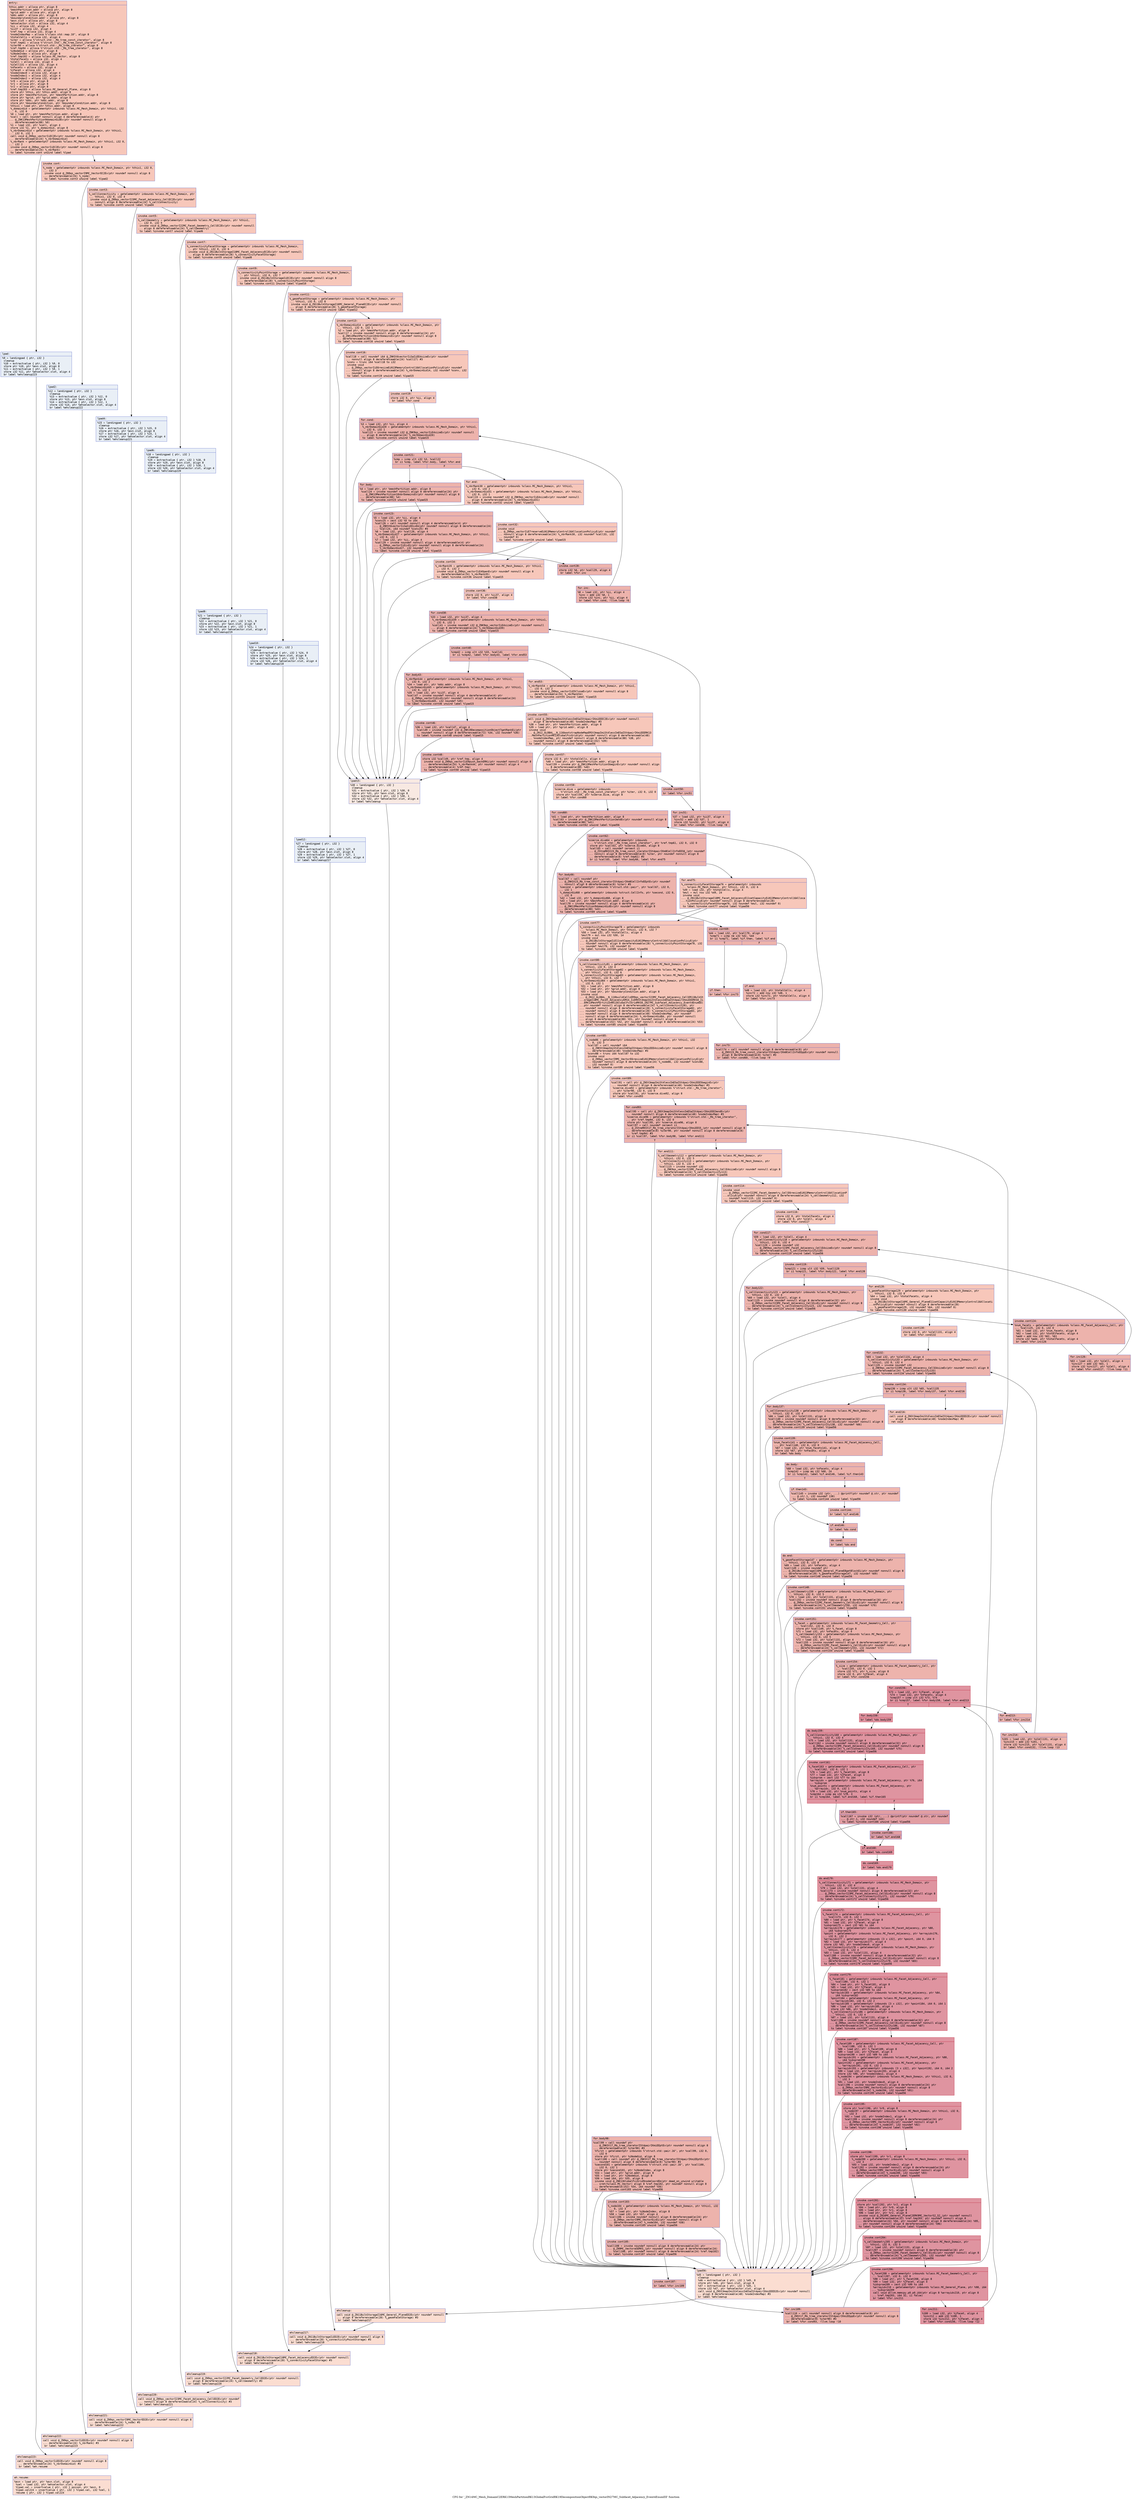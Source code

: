 digraph "CFG for '_ZN14MC_Mesh_DomainC2ERK13MeshPartitionRK13GlobalFccGridRK19DecompositionObjectRK9qs_vectorIN27MC_Subfacet_Adjacency_Event4EnumEE' function" {
	label="CFG for '_ZN14MC_Mesh_DomainC2ERK13MeshPartitionRK13GlobalFccGridRK19DecompositionObjectRK9qs_vectorIN27MC_Subfacet_Adjacency_Event4EnumEE' function";

	Node0x55dfe4ae2a10 [shape=record,color="#3d50c3ff", style=filled, fillcolor="#ec7f6370" fontname="Courier",label="{entry:\l|  %this.addr = alloca ptr, align 8\l  %meshPartition.addr = alloca ptr, align 8\l  %grid.addr = alloca ptr, align 8\l  %ddc.addr = alloca ptr, align 8\l  %boundaryCondition.addr = alloca ptr, align 8\l  %exn.slot = alloca ptr, align 8\l  %ehselector.slot = alloca i32, align 4\l  %ii = alloca i32, align 4\l  %ii37 = alloca i32, align 4\l  %ref.tmp = alloca i32, align 4\l  %nodeIndexMap = alloca %\"class.std::map.10\", align 8\l  %totalCells = alloca i32, align 4\l  %iter = alloca %\"struct.std::_Rb_tree_const_iterator\", align 8\l  %ref.tmp61 = alloca %\"struct.std::_Rb_tree_const_iterator\", align 8\l  %iter90 = alloca %\"struct.std::_Rb_tree_iterator\", align 8\l  %ref.tmp94 = alloca %\"struct.std::_Rb_tree_iterator\", align 8\l  %iNodeGid = alloca ptr, align 8\l  %iNodeIndex = alloca ptr, align 8\l  %ref.tmp102 = alloca %class.MC_Vector, align 8\l  %totalFacets = alloca i32, align 4\l  %iCell = alloca i32, align 4\l  %iCell131 = alloca i32, align 4\l  %nFacets = alloca i32, align 4\l  %jFacet = alloca i32, align 4\l  %nodeIndex0 = alloca i32, align 4\l  %nodeIndex1 = alloca i32, align 4\l  %nodeIndex2 = alloca i32, align 4\l  %r0 = alloca ptr, align 8\l  %r1 = alloca ptr, align 8\l  %r2 = alloca ptr, align 8\l  %ref.tmp203 = alloca %class.MC_General_Plane, align 8\l  store ptr %this, ptr %this.addr, align 8\l  store ptr %meshPartition, ptr %meshPartition.addr, align 8\l  store ptr %grid, ptr %grid.addr, align 8\l  store ptr %ddc, ptr %ddc.addr, align 8\l  store ptr %boundaryCondition, ptr %boundaryCondition.addr, align 8\l  %this1 = load ptr, ptr %this.addr, align 8\l  %_domainGid = getelementptr inbounds %class.MC_Mesh_Domain, ptr %this1, i32\l... 0, i32 0\l  %0 = load ptr, ptr %meshPartition.addr, align 8\l  %call = call noundef nonnull align 4 dereferenceable(4) ptr\l... @_ZNK13MeshPartition9domainGidEv(ptr noundef nonnull align 8\l... dereferenceable(88) %0)\l  %1 = load i32, ptr %call, align 4\l  store i32 %1, ptr %_domainGid, align 8\l  %_nbrDomainGid = getelementptr inbounds %class.MC_Mesh_Domain, ptr %this1,\l... i32 0, i32 1\l  call void @_ZN9qs_vectorIiEC2Ev(ptr noundef nonnull align 8\l... dereferenceable(24) %_nbrDomainGid)\l  %_nbrRank = getelementptr inbounds %class.MC_Mesh_Domain, ptr %this1, i32 0,\l... i32 2\l  invoke void @_ZN9qs_vectorIiEC2Ev(ptr noundef nonnull align 8\l... dereferenceable(24) %_nbrRank)\l          to label %invoke.cont unwind label %lpad\l}"];
	Node0x55dfe4ae2a10 -> Node0x55dfe4ae5a30[tooltip="entry -> invoke.cont\nProbability 100.00%" ];
	Node0x55dfe4ae2a10 -> Node0x55dfe4ae5b10[tooltip="entry -> lpad\nProbability 0.00%" ];
	Node0x55dfe4ae5a30 [shape=record,color="#3d50c3ff", style=filled, fillcolor="#ec7f6370" fontname="Courier",label="{invoke.cont:\l|  %_node = getelementptr inbounds %class.MC_Mesh_Domain, ptr %this1, i32 0,\l... i32 3\l  invoke void @_ZN9qs_vectorI9MC_VectorEC2Ev(ptr noundef nonnull align 8\l... dereferenceable(24) %_node)\l          to label %invoke.cont3 unwind label %lpad2\l}"];
	Node0x55dfe4ae5a30 -> Node0x55dfe4ae5d40[tooltip="invoke.cont -> invoke.cont3\nProbability 100.00%" ];
	Node0x55dfe4ae5a30 -> Node0x55dfe4ae5d90[tooltip="invoke.cont -> lpad2\nProbability 0.00%" ];
	Node0x55dfe4ae5d40 [shape=record,color="#3d50c3ff", style=filled, fillcolor="#ec7f6370" fontname="Courier",label="{invoke.cont3:\l|  %_cellConnectivity = getelementptr inbounds %class.MC_Mesh_Domain, ptr\l... %this1, i32 0, i32 4\l  invoke void @_ZN9qs_vectorI23MC_Facet_Adjacency_CellEC2Ev(ptr noundef\l... nonnull align 8 dereferenceable(24) %_cellConnectivity)\l          to label %invoke.cont5 unwind label %lpad4\l}"];
	Node0x55dfe4ae5d40 -> Node0x55dfe4ae6140[tooltip="invoke.cont3 -> invoke.cont5\nProbability 100.00%" ];
	Node0x55dfe4ae5d40 -> Node0x55dfe4ae67b0[tooltip="invoke.cont3 -> lpad4\nProbability 0.00%" ];
	Node0x55dfe4ae6140 [shape=record,color="#3d50c3ff", style=filled, fillcolor="#ec7f6370" fontname="Courier",label="{invoke.cont5:\l|  %_cellGeometry = getelementptr inbounds %class.MC_Mesh_Domain, ptr %this1,\l... i32 0, i32 5\l  invoke void @_ZN9qs_vectorI22MC_Facet_Geometry_CellEC2Ev(ptr noundef nonnull\l... align 8 dereferenceable(24) %_cellGeometry)\l          to label %invoke.cont7 unwind label %lpad6\l}"];
	Node0x55dfe4ae6140 -> Node0x55dfe4ae6b90[tooltip="invoke.cont5 -> invoke.cont7\nProbability 100.00%" ];
	Node0x55dfe4ae6140 -> Node0x55dfe4ae6be0[tooltip="invoke.cont5 -> lpad6\nProbability 0.00%" ];
	Node0x55dfe4ae6b90 [shape=record,color="#3d50c3ff", style=filled, fillcolor="#ec7f6370" fontname="Courier",label="{invoke.cont7:\l|  %_connectivityFacetStorage = getelementptr inbounds %class.MC_Mesh_Domain,\l... ptr %this1, i32 0, i32 6\l  invoke void @_ZN11BulkStorageI18MC_Facet_AdjacencyEC2Ev(ptr noundef nonnull\l... align 8 dereferenceable(28) %_connectivityFacetStorage)\l          to label %invoke.cont9 unwind label %lpad8\l}"];
	Node0x55dfe4ae6b90 -> Node0x55dfe4ae7090[tooltip="invoke.cont7 -> invoke.cont9\nProbability 100.00%" ];
	Node0x55dfe4ae6b90 -> Node0x55dfe4ae7140[tooltip="invoke.cont7 -> lpad8\nProbability 0.00%" ];
	Node0x55dfe4ae7090 [shape=record,color="#3d50c3ff", style=filled, fillcolor="#ec7f6370" fontname="Courier",label="{invoke.cont9:\l|  %_connectivityPointStorage = getelementptr inbounds %class.MC_Mesh_Domain,\l... ptr %this1, i32 0, i32 7\l  invoke void @_ZN11BulkStorageIiEC2Ev(ptr noundef nonnull align 8\l... dereferenceable(28) %_connectivityPointStorage)\l          to label %invoke.cont11 unwind label %lpad10\l}"];
	Node0x55dfe4ae7090 -> Node0x55dfe4ae7580[tooltip="invoke.cont9 -> invoke.cont11\nProbability 100.00%" ];
	Node0x55dfe4ae7090 -> Node0x55dfe4ae75d0[tooltip="invoke.cont9 -> lpad10\nProbability 0.00%" ];
	Node0x55dfe4ae7580 [shape=record,color="#3d50c3ff", style=filled, fillcolor="#ec7f6370" fontname="Courier",label="{invoke.cont11:\l|  %_geomFacetStorage = getelementptr inbounds %class.MC_Mesh_Domain, ptr\l... %this1, i32 0, i32 8\l  invoke void @_ZN11BulkStorageI16MC_General_PlaneEC2Ev(ptr noundef nonnull\l... align 8 dereferenceable(28) %_geomFacetStorage)\l          to label %invoke.cont13 unwind label %lpad12\l}"];
	Node0x55dfe4ae7580 -> Node0x55dfe4ae79e0[tooltip="invoke.cont11 -> invoke.cont13\nProbability 100.00%" ];
	Node0x55dfe4ae7580 -> Node0x55dfe4ae7a30[tooltip="invoke.cont11 -> lpad12\nProbability 0.00%" ];
	Node0x55dfe4ae79e0 [shape=record,color="#3d50c3ff", style=filled, fillcolor="#ec7f6370" fontname="Courier",label="{invoke.cont13:\l|  %_nbrDomainGid14 = getelementptr inbounds %class.MC_Mesh_Domain, ptr\l... %this1, i32 0, i32 1\l  %2 = load ptr, ptr %meshPartition.addr, align 8\l  %call17 = invoke noundef nonnull align 8 dereferenceable(24) ptr\l... @_ZNK13MeshPartition10nbrDomainsEv(ptr noundef nonnull align 8\l... dereferenceable(88) %2)\l          to label %invoke.cont16 unwind label %lpad15\l}"];
	Node0x55dfe4ae79e0 -> Node0x55dfe4ae7ee0[tooltip="invoke.cont13 -> invoke.cont16\nProbability 100.00%" ];
	Node0x55dfe4ae79e0 -> Node0x55dfe4ae7f30[tooltip="invoke.cont13 -> lpad15\nProbability 0.00%" ];
	Node0x55dfe4ae7ee0 [shape=record,color="#3d50c3ff", style=filled, fillcolor="#ec7f6370" fontname="Courier",label="{invoke.cont16:\l|  %call18 = call noundef i64 @_ZNKSt6vectorIiSaIiEE4sizeEv(ptr noundef\l... nonnull align 8 dereferenceable(24) %call17) #3\l  %conv = trunc i64 %call18 to i32\l  invoke void\l... @_ZN9qs_vectorIiE6resizeEiN13MemoryControl16AllocationPolicyE(ptr noundef\l... nonnull align 8 dereferenceable(24) %_nbrDomainGid14, i32 noundef %conv, i32\l... noundef 0)\l          to label %invoke.cont19 unwind label %lpad15\l}"];
	Node0x55dfe4ae7ee0 -> Node0x55dfe4ae8550[tooltip="invoke.cont16 -> invoke.cont19\nProbability 100.00%" ];
	Node0x55dfe4ae7ee0 -> Node0x55dfe4ae7f30[tooltip="invoke.cont16 -> lpad15\nProbability 0.00%" ];
	Node0x55dfe4ae8550 [shape=record,color="#3d50c3ff", style=filled, fillcolor="#ec7f6370" fontname="Courier",label="{invoke.cont19:\l|  store i32 0, ptr %ii, align 4\l  br label %for.cond\l}"];
	Node0x55dfe4ae8550 -> Node0x55dfe4ae8500[tooltip="invoke.cont19 -> for.cond\nProbability 100.00%" ];
	Node0x55dfe4ae8500 [shape=record,color="#3d50c3ff", style=filled, fillcolor="#d6524470" fontname="Courier",label="{for.cond:\l|  %3 = load i32, ptr %ii, align 4\l  %_nbrDomainGid20 = getelementptr inbounds %class.MC_Mesh_Domain, ptr %this1,\l... i32 0, i32 1\l  %call22 = invoke noundef i32 @_ZNK9qs_vectorIiE4sizeEv(ptr noundef nonnull\l... align 8 dereferenceable(24) %_nbrDomainGid20)\l          to label %invoke.cont21 unwind label %lpad15\l}"];
	Node0x55dfe4ae8500 -> Node0x55dfe4ae8bf0[tooltip="for.cond -> invoke.cont21\nProbability 100.00%" ];
	Node0x55dfe4ae8500 -> Node0x55dfe4ae7f30[tooltip="for.cond -> lpad15\nProbability 0.00%" ];
	Node0x55dfe4ae8bf0 [shape=record,color="#3d50c3ff", style=filled, fillcolor="#d6524470" fontname="Courier",label="{invoke.cont21:\l|  %cmp = icmp ult i32 %3, %call22\l  br i1 %cmp, label %for.body, label %for.end\l|{<s0>T|<s1>F}}"];
	Node0x55dfe4ae8bf0:s0 -> Node0x55dfe4ae3c40[tooltip="invoke.cont21 -> for.body\nProbability 96.88%" ];
	Node0x55dfe4ae8bf0:s1 -> Node0x55dfe4ae3c90[tooltip="invoke.cont21 -> for.end\nProbability 3.12%" ];
	Node0x55dfe4ae3c40 [shape=record,color="#3d50c3ff", style=filled, fillcolor="#d6524470" fontname="Courier",label="{for.body:\l|  %4 = load ptr, ptr %meshPartition.addr, align 8\l  %call24 = invoke noundef nonnull align 8 dereferenceable(24) ptr\l... @_ZNK13MeshPartition10nbrDomainsEv(ptr noundef nonnull align 8\l... dereferenceable(88) %4)\l          to label %invoke.cont23 unwind label %lpad15\l}"];
	Node0x55dfe4ae3c40 -> Node0x55dfe4ae3ef0[tooltip="for.body -> invoke.cont23\nProbability 100.00%" ];
	Node0x55dfe4ae3c40 -> Node0x55dfe4ae7f30[tooltip="for.body -> lpad15\nProbability 0.00%" ];
	Node0x55dfe4ae3ef0 [shape=record,color="#3d50c3ff", style=filled, fillcolor="#d6524470" fontname="Courier",label="{invoke.cont23:\l|  %5 = load i32, ptr %ii, align 4\l  %conv25 = zext i32 %5 to i64\l  %call26 = call noundef nonnull align 4 dereferenceable(4) ptr\l... @_ZNKSt6vectorIiSaIiEEixEm(ptr noundef nonnull align 8 dereferenceable(24)\l... %call24, i64 noundef %conv25) #3\l  %6 = load i32, ptr %call26, align 4\l  %_nbrDomainGid27 = getelementptr inbounds %class.MC_Mesh_Domain, ptr %this1,\l... i32 0, i32 1\l  %7 = load i32, ptr %ii, align 4\l  %call29 = invoke noundef nonnull align 4 dereferenceable(4) ptr\l... @_ZN9qs_vectorIiEixEi(ptr noundef nonnull align 8 dereferenceable(24)\l... %_nbrDomainGid27, i32 noundef %7)\l          to label %invoke.cont28 unwind label %lpad15\l}"];
	Node0x55dfe4ae3ef0 -> Node0x55dfe4aeb030[tooltip="invoke.cont23 -> invoke.cont28\nProbability 100.00%" ];
	Node0x55dfe4ae3ef0 -> Node0x55dfe4ae7f30[tooltip="invoke.cont23 -> lpad15\nProbability 0.00%" ];
	Node0x55dfe4aeb030 [shape=record,color="#3d50c3ff", style=filled, fillcolor="#d6524470" fontname="Courier",label="{invoke.cont28:\l|  store i32 %6, ptr %call29, align 4\l  br label %for.inc\l}"];
	Node0x55dfe4aeb030 -> Node0x55dfe4aeb3d0[tooltip="invoke.cont28 -> for.inc\nProbability 100.00%" ];
	Node0x55dfe4aeb3d0 [shape=record,color="#3d50c3ff", style=filled, fillcolor="#d6524470" fontname="Courier",label="{for.inc:\l|  %8 = load i32, ptr %ii, align 4\l  %inc = add i32 %8, 1\l  store i32 %inc, ptr %ii, align 4\l  br label %for.cond, !llvm.loop !6\l}"];
	Node0x55dfe4aeb3d0 -> Node0x55dfe4ae8500[tooltip="for.inc -> for.cond\nProbability 100.00%" ];
	Node0x55dfe4ae5b10 [shape=record,color="#3d50c3ff", style=filled, fillcolor="#cedaeb70" fontname="Courier",label="{lpad:\l|  %9 = landingpad \{ ptr, i32 \}\l          cleanup\l  %10 = extractvalue \{ ptr, i32 \} %9, 0\l  store ptr %10, ptr %exn.slot, align 8\l  %11 = extractvalue \{ ptr, i32 \} %9, 1\l  store i32 %11, ptr %ehselector.slot, align 4\l  br label %ehcleanup223\l}"];
	Node0x55dfe4ae5b10 -> Node0x55dfe4aec490[tooltip="lpad -> ehcleanup223\nProbability 100.00%" ];
	Node0x55dfe4ae5d90 [shape=record,color="#3d50c3ff", style=filled, fillcolor="#cedaeb70" fontname="Courier",label="{lpad2:\l|  %12 = landingpad \{ ptr, i32 \}\l          cleanup\l  %13 = extractvalue \{ ptr, i32 \} %12, 0\l  store ptr %13, ptr %exn.slot, align 8\l  %14 = extractvalue \{ ptr, i32 \} %12, 1\l  store i32 %14, ptr %ehselector.slot, align 4\l  br label %ehcleanup222\l}"];
	Node0x55dfe4ae5d90 -> Node0x55dfe4aec800[tooltip="lpad2 -> ehcleanup222\nProbability 100.00%" ];
	Node0x55dfe4ae67b0 [shape=record,color="#3d50c3ff", style=filled, fillcolor="#cedaeb70" fontname="Courier",label="{lpad4:\l|  %15 = landingpad \{ ptr, i32 \}\l          cleanup\l  %16 = extractvalue \{ ptr, i32 \} %15, 0\l  store ptr %16, ptr %exn.slot, align 8\l  %17 = extractvalue \{ ptr, i32 \} %15, 1\l  store i32 %17, ptr %ehselector.slot, align 4\l  br label %ehcleanup221\l}"];
	Node0x55dfe4ae67b0 -> Node0x55dfe4aecbd0[tooltip="lpad4 -> ehcleanup221\nProbability 100.00%" ];
	Node0x55dfe4ae6be0 [shape=record,color="#3d50c3ff", style=filled, fillcolor="#cedaeb70" fontname="Courier",label="{lpad6:\l|  %18 = landingpad \{ ptr, i32 \}\l          cleanup\l  %19 = extractvalue \{ ptr, i32 \} %18, 0\l  store ptr %19, ptr %exn.slot, align 8\l  %20 = extractvalue \{ ptr, i32 \} %18, 1\l  store i32 %20, ptr %ehselector.slot, align 4\l  br label %ehcleanup220\l}"];
	Node0x55dfe4ae6be0 -> Node0x55dfe4aecfa0[tooltip="lpad6 -> ehcleanup220\nProbability 100.00%" ];
	Node0x55dfe4ae7140 [shape=record,color="#3d50c3ff", style=filled, fillcolor="#cedaeb70" fontname="Courier",label="{lpad8:\l|  %21 = landingpad \{ ptr, i32 \}\l          cleanup\l  %22 = extractvalue \{ ptr, i32 \} %21, 0\l  store ptr %22, ptr %exn.slot, align 8\l  %23 = extractvalue \{ ptr, i32 \} %21, 1\l  store i32 %23, ptr %ehselector.slot, align 4\l  br label %ehcleanup219\l}"];
	Node0x55dfe4ae7140 -> Node0x55dfe4aed370[tooltip="lpad8 -> ehcleanup219\nProbability 100.00%" ];
	Node0x55dfe4ae75d0 [shape=record,color="#3d50c3ff", style=filled, fillcolor="#cedaeb70" fontname="Courier",label="{lpad10:\l|  %24 = landingpad \{ ptr, i32 \}\l          cleanup\l  %25 = extractvalue \{ ptr, i32 \} %24, 0\l  store ptr %25, ptr %exn.slot, align 8\l  %26 = extractvalue \{ ptr, i32 \} %24, 1\l  store i32 %26, ptr %ehselector.slot, align 4\l  br label %ehcleanup218\l}"];
	Node0x55dfe4ae75d0 -> Node0x55dfe4aed740[tooltip="lpad10 -> ehcleanup218\nProbability 100.00%" ];
	Node0x55dfe4ae7a30 [shape=record,color="#3d50c3ff", style=filled, fillcolor="#cedaeb70" fontname="Courier",label="{lpad12:\l|  %27 = landingpad \{ ptr, i32 \}\l          cleanup\l  %28 = extractvalue \{ ptr, i32 \} %27, 0\l  store ptr %28, ptr %exn.slot, align 8\l  %29 = extractvalue \{ ptr, i32 \} %27, 1\l  store i32 %29, ptr %ehselector.slot, align 4\l  br label %ehcleanup217\l}"];
	Node0x55dfe4ae7a30 -> Node0x55dfe4aedb10[tooltip="lpad12 -> ehcleanup217\nProbability 100.00%" ];
	Node0x55dfe4ae7f30 [shape=record,color="#3d50c3ff", style=filled, fillcolor="#efcebd70" fontname="Courier",label="{lpad15:\l|  %30 = landingpad \{ ptr, i32 \}\l          cleanup\l  %31 = extractvalue \{ ptr, i32 \} %30, 0\l  store ptr %31, ptr %exn.slot, align 8\l  %32 = extractvalue \{ ptr, i32 \} %30, 1\l  store i32 %32, ptr %ehselector.slot, align 4\l  br label %ehcleanup\l}"];
	Node0x55dfe4ae7f30 -> Node0x55dfe4aedee0[tooltip="lpad15 -> ehcleanup\nProbability 100.00%" ];
	Node0x55dfe4ae3c90 [shape=record,color="#3d50c3ff", style=filled, fillcolor="#ec7f6370" fontname="Courier",label="{for.end:\l|  %_nbrRank30 = getelementptr inbounds %class.MC_Mesh_Domain, ptr %this1,\l... i32 0, i32 2\l  %_nbrDomainGid31 = getelementptr inbounds %class.MC_Mesh_Domain, ptr %this1,\l... i32 0, i32 1\l  %call33 = invoke noundef i32 @_ZNK9qs_vectorIiE4sizeEv(ptr noundef nonnull\l... align 8 dereferenceable(24) %_nbrDomainGid31)\l          to label %invoke.cont32 unwind label %lpad15\l}"];
	Node0x55dfe4ae3c90 -> Node0x55dfe4aee240[tooltip="for.end -> invoke.cont32\nProbability 100.00%" ];
	Node0x55dfe4ae3c90 -> Node0x55dfe4ae7f30[tooltip="for.end -> lpad15\nProbability 0.00%" ];
	Node0x55dfe4aee240 [shape=record,color="#3d50c3ff", style=filled, fillcolor="#ec7f6370" fontname="Courier",label="{invoke.cont32:\l|  invoke void\l... @_ZN9qs_vectorIiE7reserveEiN13MemoryControl16AllocationPolicyE(ptr noundef\l... nonnull align 8 dereferenceable(24) %_nbrRank30, i32 noundef %call33, i32\l... noundef 0)\l          to label %invoke.cont34 unwind label %lpad15\l}"];
	Node0x55dfe4aee240 -> Node0x55dfe4ae61e0[tooltip="invoke.cont32 -> invoke.cont34\nProbability 100.00%" ];
	Node0x55dfe4aee240 -> Node0x55dfe4ae7f30[tooltip="invoke.cont32 -> lpad15\nProbability 0.00%" ];
	Node0x55dfe4ae61e0 [shape=record,color="#3d50c3ff", style=filled, fillcolor="#ec7f6370" fontname="Courier",label="{invoke.cont34:\l|  %_nbrRank35 = getelementptr inbounds %class.MC_Mesh_Domain, ptr %this1,\l... i32 0, i32 2\l  invoke void @_ZN9qs_vectorIiE4OpenEv(ptr noundef nonnull align 8\l... dereferenceable(24) %_nbrRank35)\l          to label %invoke.cont36 unwind label %lpad15\l}"];
	Node0x55dfe4ae61e0 -> Node0x55dfe4ae6190[tooltip="invoke.cont34 -> invoke.cont36\nProbability 100.00%" ];
	Node0x55dfe4ae61e0 -> Node0x55dfe4ae7f30[tooltip="invoke.cont34 -> lpad15\nProbability 0.00%" ];
	Node0x55dfe4ae6190 [shape=record,color="#3d50c3ff", style=filled, fillcolor="#ec7f6370" fontname="Courier",label="{invoke.cont36:\l|  store i32 0, ptr %ii37, align 4\l  br label %for.cond38\l}"];
	Node0x55dfe4ae6190 -> Node0x55dfe4ae6760[tooltip="invoke.cont36 -> for.cond38\nProbability 100.00%" ];
	Node0x55dfe4ae6760 [shape=record,color="#3d50c3ff", style=filled, fillcolor="#d6524470" fontname="Courier",label="{for.cond38:\l|  %33 = load i32, ptr %ii37, align 4\l  %_nbrDomainGid39 = getelementptr inbounds %class.MC_Mesh_Domain, ptr %this1,\l... i32 0, i32 1\l  %call41 = invoke noundef i32 @_ZNK9qs_vectorIiE4sizeEv(ptr noundef nonnull\l... align 8 dereferenceable(24) %_nbrDomainGid39)\l          to label %invoke.cont40 unwind label %lpad15\l}"];
	Node0x55dfe4ae6760 -> Node0x55dfe4aef3f0[tooltip="for.cond38 -> invoke.cont40\nProbability 100.00%" ];
	Node0x55dfe4ae6760 -> Node0x55dfe4ae7f30[tooltip="for.cond38 -> lpad15\nProbability 0.00%" ];
	Node0x55dfe4aef3f0 [shape=record,color="#3d50c3ff", style=filled, fillcolor="#d6524470" fontname="Courier",label="{invoke.cont40:\l|  %cmp42 = icmp ult i32 %33, %call41\l  br i1 %cmp42, label %for.body43, label %for.end53\l|{<s0>T|<s1>F}}"];
	Node0x55dfe4aef3f0:s0 -> Node0x55dfe4aef650[tooltip="invoke.cont40 -> for.body43\nProbability 96.88%" ];
	Node0x55dfe4aef3f0:s1 -> Node0x55dfe4aef6a0[tooltip="invoke.cont40 -> for.end53\nProbability 3.12%" ];
	Node0x55dfe4aef650 [shape=record,color="#3d50c3ff", style=filled, fillcolor="#d6524470" fontname="Courier",label="{for.body43:\l|  %_nbrRank44 = getelementptr inbounds %class.MC_Mesh_Domain, ptr %this1,\l... i32 0, i32 2\l  %34 = load ptr, ptr %ddc.addr, align 8\l  %_nbrDomainGid45 = getelementptr inbounds %class.MC_Mesh_Domain, ptr %this1,\l... i32 0, i32 1\l  %35 = load i32, ptr %ii37, align 4\l  %call47 = invoke noundef nonnull align 4 dereferenceable(4) ptr\l... @_ZN9qs_vectorIiEixEi(ptr noundef nonnull align 8 dereferenceable(24)\l... %_nbrDomainGid45, i32 noundef %35)\l          to label %invoke.cont46 unwind label %lpad15\l}"];
	Node0x55dfe4aef650 -> Node0x55dfe4aefb40[tooltip="for.body43 -> invoke.cont46\nProbability 100.00%" ];
	Node0x55dfe4aef650 -> Node0x55dfe4ae7f30[tooltip="for.body43 -> lpad15\nProbability 0.00%" ];
	Node0x55dfe4aefb40 [shape=record,color="#3d50c3ff", style=filled, fillcolor="#d6524470" fontname="Courier",label="{invoke.cont46:\l|  %36 = load i32, ptr %call47, align 4\l  %call49 = invoke noundef i32 @_ZNK19DecompositionObject7getRankEi(ptr\l... noundef nonnull align 8 dereferenceable(72) %34, i32 noundef %36)\l          to label %invoke.cont48 unwind label %lpad15\l}"];
	Node0x55dfe4aefb40 -> Node0x55dfe4aefdd0[tooltip="invoke.cont46 -> invoke.cont48\nProbability 100.00%" ];
	Node0x55dfe4aefb40 -> Node0x55dfe4ae7f30[tooltip="invoke.cont46 -> lpad15\nProbability 0.00%" ];
	Node0x55dfe4aefdd0 [shape=record,color="#3d50c3ff", style=filled, fillcolor="#d6524470" fontname="Courier",label="{invoke.cont48:\l|  store i32 %call49, ptr %ref.tmp, align 4\l  invoke void @_ZN9qs_vectorIiE9push_backERKi(ptr noundef nonnull align 8\l... dereferenceable(24) %_nbrRank44, ptr noundef nonnull align 4\l... dereferenceable(4) %ref.tmp)\l          to label %invoke.cont50 unwind label %lpad15\l}"];
	Node0x55dfe4aefdd0 -> Node0x55dfe4af0140[tooltip="invoke.cont48 -> invoke.cont50\nProbability 100.00%" ];
	Node0x55dfe4aefdd0 -> Node0x55dfe4ae7f30[tooltip="invoke.cont48 -> lpad15\nProbability 0.00%" ];
	Node0x55dfe4af0140 [shape=record,color="#3d50c3ff", style=filled, fillcolor="#d6524470" fontname="Courier",label="{invoke.cont50:\l|  br label %for.inc51\l}"];
	Node0x55dfe4af0140 -> Node0x55dfe4af0440[tooltip="invoke.cont50 -> for.inc51\nProbability 100.00%" ];
	Node0x55dfe4af0440 [shape=record,color="#3d50c3ff", style=filled, fillcolor="#d6524470" fontname="Courier",label="{for.inc51:\l|  %37 = load i32, ptr %ii37, align 4\l  %inc52 = add i32 %37, 1\l  store i32 %inc52, ptr %ii37, align 4\l  br label %for.cond38, !llvm.loop !8\l}"];
	Node0x55dfe4af0440 -> Node0x55dfe4ae6760[tooltip="for.inc51 -> for.cond38\nProbability 100.00%" ];
	Node0x55dfe4aef6a0 [shape=record,color="#3d50c3ff", style=filled, fillcolor="#ec7f6370" fontname="Courier",label="{for.end53:\l|  %_nbrRank54 = getelementptr inbounds %class.MC_Mesh_Domain, ptr %this1,\l... i32 0, i32 2\l  invoke void @_ZN9qs_vectorIiE5CloseEv(ptr noundef nonnull align 8\l... dereferenceable(24) %_nbrRank54)\l          to label %invoke.cont55 unwind label %lpad15\l}"];
	Node0x55dfe4aef6a0 -> Node0x55dfe4af0990[tooltip="for.end53 -> invoke.cont55\nProbability 100.00%" ];
	Node0x55dfe4aef6a0 -> Node0x55dfe4ae7f30[tooltip="for.end53 -> lpad15\nProbability 0.00%" ];
	Node0x55dfe4af0990 [shape=record,color="#3d50c3ff", style=filled, fillcolor="#ec7f6370" fontname="Courier",label="{invoke.cont55:\l|  call void @_ZNSt3mapImiSt4lessImESaISt4pairIKmiEEEC2Ev(ptr noundef nonnull\l... align 8 dereferenceable(48) %nodeIndexMap) #3\l  %38 = load ptr, ptr %meshPartition.addr, align 8\l  %39 = load ptr, ptr %grid.addr, align 8\l  invoke void\l... @_ZN12_GLOBAL__N_116bootstrapNodeMapERSt3mapImiSt4lessImESaISt4pairIKmiEEERK13\l...MeshPartitionRK13GlobalFccGrid(ptr noundef nonnull align 8 dereferenceable(48)\l... %nodeIndexMap, ptr noundef nonnull align 8 dereferenceable(88) %38, ptr\l... noundef nonnull align 8 dereferenceable(152) %39)\l          to label %invoke.cont57 unwind label %lpad56\l}"];
	Node0x55dfe4af0990 -> Node0x55dfe4af1010[tooltip="invoke.cont55 -> invoke.cont57\nProbability 100.00%" ];
	Node0x55dfe4af0990 -> Node0x55dfe4af10c0[tooltip="invoke.cont55 -> lpad56\nProbability 0.00%" ];
	Node0x55dfe4af1010 [shape=record,color="#3d50c3ff", style=filled, fillcolor="#ec7f6370" fontname="Courier",label="{invoke.cont57:\l|  store i32 0, ptr %totalCells, align 4\l  %40 = load ptr, ptr %meshPartition.addr, align 8\l  %call59 = invoke ptr @_ZNK13MeshPartition5beginEv(ptr noundef nonnull align\l... 8 dereferenceable(88) %40)\l          to label %invoke.cont58 unwind label %lpad56\l}"];
	Node0x55dfe4af1010 -> Node0x55dfe4af1550[tooltip="invoke.cont57 -> invoke.cont58\nProbability 100.00%" ];
	Node0x55dfe4af1010 -> Node0x55dfe4af10c0[tooltip="invoke.cont57 -> lpad56\nProbability 0.00%" ];
	Node0x55dfe4af1550 [shape=record,color="#3d50c3ff", style=filled, fillcolor="#ec7f6370" fontname="Courier",label="{invoke.cont58:\l|  %coerce.dive = getelementptr inbounds\l... %\"struct.std::_Rb_tree_const_iterator\", ptr %iter, i32 0, i32 0\l  store ptr %call59, ptr %coerce.dive, align 8\l  br label %for.cond60\l}"];
	Node0x55dfe4af1550 -> Node0x55dfe4af1940[tooltip="invoke.cont58 -> for.cond60\nProbability 100.00%" ];
	Node0x55dfe4af1940 [shape=record,color="#3d50c3ff", style=filled, fillcolor="#d6524470" fontname="Courier",label="{for.cond60:\l|  %41 = load ptr, ptr %meshPartition.addr, align 8\l  %call63 = invoke ptr @_ZNK13MeshPartition3endEv(ptr noundef nonnull align 8\l... dereferenceable(88) %41)\l          to label %invoke.cont62 unwind label %lpad56\l}"];
	Node0x55dfe4af1940 -> Node0x55dfe4af1b10[tooltip="for.cond60 -> invoke.cont62\nProbability 100.00%" ];
	Node0x55dfe4af1940 -> Node0x55dfe4af10c0[tooltip="for.cond60 -> lpad56\nProbability 0.00%" ];
	Node0x55dfe4af1b10 [shape=record,color="#3d50c3ff", style=filled, fillcolor="#d6524470" fontname="Courier",label="{invoke.cont62:\l|  %coerce.dive64 = getelementptr inbounds\l... %\"struct.std::_Rb_tree_const_iterator\", ptr %ref.tmp61, i32 0, i32 0\l  store ptr %call63, ptr %coerce.dive64, align 8\l  %call65 = call noundef zeroext i1\l... @_ZStneRKSt23_Rb_tree_const_iteratorISt4pairIKm8CellInfoEES6_(ptr noundef\l... nonnull align 8 dereferenceable(8) %iter, ptr noundef nonnull align 8\l... dereferenceable(8) %ref.tmp61) #3\l  br i1 %call65, label %for.body66, label %for.end75\l|{<s0>T|<s1>F}}"];
	Node0x55dfe4af1b10:s0 -> Node0x55dfe4af1f00[tooltip="invoke.cont62 -> for.body66\nProbability 96.88%" ];
	Node0x55dfe4af1b10:s1 -> Node0x55dfe4af22d0[tooltip="invoke.cont62 -> for.end75\nProbability 3.12%" ];
	Node0x55dfe4af1f00 [shape=record,color="#3d50c3ff", style=filled, fillcolor="#d6524470" fontname="Courier",label="{for.body66:\l|  %call67 = call noundef ptr\l... @_ZNKSt23_Rb_tree_const_iteratorISt4pairIKm8CellInfoEEptEv(ptr noundef\l... nonnull align 8 dereferenceable(8) %iter) #3\l  %second = getelementptr inbounds %\"struct.std::pair\", ptr %call67, i32 0,\l... i32 1\l  %_domainGid68 = getelementptr inbounds %struct.CellInfo, ptr %second, i32 0,\l... i32 0\l  %42 = load i32, ptr %_domainGid68, align 8\l  %43 = load ptr, ptr %meshPartition.addr, align 8\l  %call70 = invoke noundef nonnull align 4 dereferenceable(4) ptr\l... @_ZNK13MeshPartition9domainGidEv(ptr noundef nonnull align 8\l... dereferenceable(88) %43)\l          to label %invoke.cont69 unwind label %lpad56\l}"];
	Node0x55dfe4af1f00 -> Node0x55dfe4af2460[tooltip="for.body66 -> invoke.cont69\nProbability 100.00%" ];
	Node0x55dfe4af1f00 -> Node0x55dfe4af10c0[tooltip="for.body66 -> lpad56\nProbability 0.00%" ];
	Node0x55dfe4af2460 [shape=record,color="#3d50c3ff", style=filled, fillcolor="#d6524470" fontname="Courier",label="{invoke.cont69:\l|  %44 = load i32, ptr %call70, align 4\l  %cmp71 = icmp ne i32 %42, %44\l  br i1 %cmp71, label %if.then, label %if.end\l|{<s0>T|<s1>F}}"];
	Node0x55dfe4af2460:s0 -> Node0x55dfe4af2cd0[tooltip="invoke.cont69 -> if.then\nProbability 50.00%" ];
	Node0x55dfe4af2460:s1 -> Node0x55dfe4af2d40[tooltip="invoke.cont69 -> if.end\nProbability 50.00%" ];
	Node0x55dfe4af2cd0 [shape=record,color="#3d50c3ff", style=filled, fillcolor="#dc5d4a70" fontname="Courier",label="{if.then:\l|  br label %for.inc73\l}"];
	Node0x55dfe4af2cd0 -> Node0x55dfe4af2ec0[tooltip="if.then -> for.inc73\nProbability 100.00%" ];
	Node0x55dfe4af10c0 [shape=record,color="#3d50c3ff", style=filled, fillcolor="#f7b39670" fontname="Courier",label="{lpad56:\l|  %45 = landingpad \{ ptr, i32 \}\l          cleanup\l  %46 = extractvalue \{ ptr, i32 \} %45, 0\l  store ptr %46, ptr %exn.slot, align 8\l  %47 = extractvalue \{ ptr, i32 \} %45, 1\l  store i32 %47, ptr %ehselector.slot, align 4\l  call void @_ZNSt3mapImiSt4lessImESaISt4pairIKmiEEED2Ev(ptr noundef nonnull\l... align 8 dereferenceable(48) %nodeIndexMap) #3\l  br label %ehcleanup\l}"];
	Node0x55dfe4af10c0 -> Node0x55dfe4aedee0[tooltip="lpad56 -> ehcleanup\nProbability 100.00%" ];
	Node0x55dfe4af2d40 [shape=record,color="#3d50c3ff", style=filled, fillcolor="#dc5d4a70" fontname="Courier",label="{if.end:\l|  %48 = load i32, ptr %totalCells, align 4\l  %inc72 = add nsw i32 %48, 1\l  store i32 %inc72, ptr %totalCells, align 4\l  br label %for.inc73\l}"];
	Node0x55dfe4af2d40 -> Node0x55dfe4af2ec0[tooltip="if.end -> for.inc73\nProbability 100.00%" ];
	Node0x55dfe4af2ec0 [shape=record,color="#3d50c3ff", style=filled, fillcolor="#d6524470" fontname="Courier",label="{for.inc73:\l|  %call74 = call noundef nonnull align 8 dereferenceable(8) ptr\l... @_ZNSt23_Rb_tree_const_iteratorISt4pairIKm8CellInfoEEppEv(ptr noundef nonnull\l... align 8 dereferenceable(8) %iter) #3\l  br label %for.cond60, !llvm.loop !9\l}"];
	Node0x55dfe4af2ec0 -> Node0x55dfe4af1940[tooltip="for.inc73 -> for.cond60\nProbability 100.00%" ];
	Node0x55dfe4af22d0 [shape=record,color="#3d50c3ff", style=filled, fillcolor="#ec7f6370" fontname="Courier",label="{for.end75:\l|  %_connectivityFacetStorage76 = getelementptr inbounds\l... %class.MC_Mesh_Domain, ptr %this1, i32 0, i32 6\l  %49 = load i32, ptr %totalCells, align 4\l  %mul = mul nsw i32 %49, 24\l  invoke void\l... @_ZN11BulkStorageI18MC_Facet_AdjacencyE11setCapacityEiN13MemoryControl16Alloca\l...tionPolicyE(ptr noundef nonnull align 8 dereferenceable(28)\l... %_connectivityFacetStorage76, i32 noundef %mul, i32 noundef 0)\l          to label %invoke.cont77 unwind label %lpad56\l}"];
	Node0x55dfe4af22d0 -> Node0x55dfe4af3ef0[tooltip="for.end75 -> invoke.cont77\nProbability 100.00%" ];
	Node0x55dfe4af22d0 -> Node0x55dfe4af10c0[tooltip="for.end75 -> lpad56\nProbability 0.00%" ];
	Node0x55dfe4af3ef0 [shape=record,color="#3d50c3ff", style=filled, fillcolor="#ec7f6370" fontname="Courier",label="{invoke.cont77:\l|  %_connectivityPointStorage78 = getelementptr inbounds\l... %class.MC_Mesh_Domain, ptr %this1, i32 0, i32 7\l  %50 = load i32, ptr %totalCells, align 4\l  %mul79 = mul nsw i32 %50, 14\l  invoke void\l... @_ZN11BulkStorageIiE11setCapacityEiN13MemoryControl16AllocationPolicyE(ptr\l... noundef nonnull align 8 dereferenceable(28) %_connectivityPointStorage78, i32\l... noundef %mul79, i32 noundef 0)\l          to label %invoke.cont80 unwind label %lpad56\l}"];
	Node0x55dfe4af3ef0 -> Node0x55dfe4af4b20[tooltip="invoke.cont77 -> invoke.cont80\nProbability 100.00%" ];
	Node0x55dfe4af3ef0 -> Node0x55dfe4af10c0[tooltip="invoke.cont77 -> lpad56\nProbability 0.00%" ];
	Node0x55dfe4af4b20 [shape=record,color="#3d50c3ff", style=filled, fillcolor="#ec7f6370" fontname="Courier",label="{invoke.cont80:\l|  %_cellConnectivity81 = getelementptr inbounds %class.MC_Mesh_Domain, ptr\l... %this1, i32 0, i32 4\l  %_connectivityFacetStorage82 = getelementptr inbounds %class.MC_Mesh_Domain,\l... ptr %this1, i32 0, i32 6\l  %_connectivityPointStorage83 = getelementptr inbounds %class.MC_Mesh_Domain,\l... ptr %this1, i32 0, i32 7\l  %_nbrDomainGid84 = getelementptr inbounds %class.MC_Mesh_Domain, ptr %this1,\l... i32 0, i32 1\l  %51 = load ptr, ptr %meshPartition.addr, align 8\l  %52 = load ptr, ptr %grid.addr, align 8\l  %53 = load ptr, ptr %boundaryCondition.addr, align 8\l  invoke void\l... @_ZN12_GLOBAL__N_110buildCellsER9qs_vectorI23MC_Facet_Adjacency_CellER11BulkSt\l...orageI18MC_Facet_AdjacencyERS4_IiERKSt3mapImiSt4lessImESaISt4pairIKmiEEERKS0_Ii\l...ERK13MeshPartitionRK13GlobalFccGridRKS0_IN27MC_Subfacet_Adjacency_Event4EnumEE(\l...ptr noundef nonnull align 8 dereferenceable(24) %_cellConnectivity81, ptr\l... noundef nonnull align 8 dereferenceable(28) %_connectivityFacetStorage82, ptr\l... noundef nonnull align 8 dereferenceable(28) %_connectivityPointStorage83, ptr\l... noundef nonnull align 8 dereferenceable(48) %nodeIndexMap, ptr noundef\l... nonnull align 8 dereferenceable(24) %_nbrDomainGid84, ptr noundef nonnull\l... align 8 dereferenceable(88) %51, ptr noundef nonnull align 8\l... dereferenceable(152) %52, ptr noundef nonnull align 8 dereferenceable(24) %53)\l          to label %invoke.cont85 unwind label %lpad56\l}"];
	Node0x55dfe4af4b20 -> Node0x55dfe4af4aa0[tooltip="invoke.cont80 -> invoke.cont85\nProbability 100.00%" ];
	Node0x55dfe4af4b20 -> Node0x55dfe4af10c0[tooltip="invoke.cont80 -> lpad56\nProbability 0.00%" ];
	Node0x55dfe4af4aa0 [shape=record,color="#3d50c3ff", style=filled, fillcolor="#ec7f6370" fontname="Courier",label="{invoke.cont85:\l|  %_node86 = getelementptr inbounds %class.MC_Mesh_Domain, ptr %this1, i32\l... 0, i32 3\l  %call87 = call noundef i64\l... @_ZNKSt3mapImiSt4lessImESaISt4pairIKmiEEE4sizeEv(ptr noundef nonnull align 8\l... dereferenceable(48) %nodeIndexMap) #3\l  %conv88 = trunc i64 %call87 to i32\l  invoke void\l... @_ZN9qs_vectorI9MC_VectorE6resizeEiN13MemoryControl16AllocationPolicyE(ptr\l... noundef nonnull align 8 dereferenceable(24) %_node86, i32 noundef %conv88,\l... i32 noundef 0)\l          to label %invoke.cont89 unwind label %lpad56\l}"];
	Node0x55dfe4af4aa0 -> Node0x55dfe4af5c80[tooltip="invoke.cont85 -> invoke.cont89\nProbability 100.00%" ];
	Node0x55dfe4af4aa0 -> Node0x55dfe4af10c0[tooltip="invoke.cont85 -> lpad56\nProbability 0.00%" ];
	Node0x55dfe4af5c80 [shape=record,color="#3d50c3ff", style=filled, fillcolor="#ec7f6370" fontname="Courier",label="{invoke.cont89:\l|  %call91 = call ptr @_ZNSt3mapImiSt4lessImESaISt4pairIKmiEEE5beginEv(ptr\l... noundef nonnull align 8 dereferenceable(48) %nodeIndexMap) #3\l  %coerce.dive92 = getelementptr inbounds %\"struct.std::_Rb_tree_iterator\",\l... ptr %iter90, i32 0, i32 0\l  store ptr %call91, ptr %coerce.dive92, align 8\l  br label %for.cond93\l}"];
	Node0x55dfe4af5c80 -> Node0x55dfe4af62d0[tooltip="invoke.cont89 -> for.cond93\nProbability 100.00%" ];
	Node0x55dfe4af62d0 [shape=record,color="#3d50c3ff", style=filled, fillcolor="#d6524470" fontname="Courier",label="{for.cond93:\l|  %call95 = call ptr @_ZNSt3mapImiSt4lessImESaISt4pairIKmiEEE3endEv(ptr\l... noundef nonnull align 8 dereferenceable(48) %nodeIndexMap) #3\l  %coerce.dive96 = getelementptr inbounds %\"struct.std::_Rb_tree_iterator\",\l... ptr %ref.tmp94, i32 0, i32 0\l  store ptr %call95, ptr %coerce.dive96, align 8\l  %call97 = call noundef zeroext i1\l... @_ZStneRKSt17_Rb_tree_iteratorISt4pairIKmiEES5_(ptr noundef nonnull align 8\l... dereferenceable(8) %iter90, ptr noundef nonnull align 8 dereferenceable(8)\l... %ref.tmp94) #3\l  br i1 %call97, label %for.body98, label %for.end111\l|{<s0>T|<s1>F}}"];
	Node0x55dfe4af62d0:s0 -> Node0x55dfe4af6a30[tooltip="for.cond93 -> for.body98\nProbability 96.88%" ];
	Node0x55dfe4af62d0:s1 -> Node0x55dfe4af6b10[tooltip="for.cond93 -> for.end111\nProbability 3.12%" ];
	Node0x55dfe4af6a30 [shape=record,color="#3d50c3ff", style=filled, fillcolor="#d6524470" fontname="Courier",label="{for.body98:\l|  %call99 = call noundef ptr\l... @_ZNKSt17_Rb_tree_iteratorISt4pairIKmiEEptEv(ptr noundef nonnull align 8\l... dereferenceable(8) %iter90) #3\l  %first = getelementptr inbounds %\"struct.std::pair.16\", ptr %call99, i32 0,\l... i32 0\l  store ptr %first, ptr %iNodeGid, align 8\l  %call100 = call noundef ptr @_ZNKSt17_Rb_tree_iteratorISt4pairIKmiEEptEv(ptr\l... noundef nonnull align 8 dereferenceable(8) %iter90) #3\l  %second101 = getelementptr inbounds %\"struct.std::pair.16\", ptr %call100,\l... i32 0, i32 1\l  store ptr %second101, ptr %iNodeIndex, align 8\l  %54 = load ptr, ptr %grid.addr, align 8\l  %55 = load ptr, ptr %iNodeGid, align 8\l  %56 = load i64, ptr %55, align 8\l  invoke void @_ZNK13GlobalFccGrid9nodeCoordEm(ptr dead_on_unwind writable\l... sret(%class.MC_Vector) align 8 %ref.tmp102, ptr noundef nonnull align 8\l... dereferenceable(152) %54, i64 noundef %56)\l          to label %invoke.cont103 unwind label %lpad56\l}"];
	Node0x55dfe4af6a30 -> Node0x55dfe4ae8ef0[tooltip="for.body98 -> invoke.cont103\nProbability 100.00%" ];
	Node0x55dfe4af6a30 -> Node0x55dfe4af10c0[tooltip="for.body98 -> lpad56\nProbability 0.00%" ];
	Node0x55dfe4ae8ef0 [shape=record,color="#3d50c3ff", style=filled, fillcolor="#d6524470" fontname="Courier",label="{invoke.cont103:\l|  %_node104 = getelementptr inbounds %class.MC_Mesh_Domain, ptr %this1, i32\l... 0, i32 3\l  %57 = load ptr, ptr %iNodeIndex, align 8\l  %58 = load i32, ptr %57, align 4\l  %call106 = invoke noundef nonnull align 8 dereferenceable(24) ptr\l... @_ZN9qs_vectorI9MC_VectorEixEi(ptr noundef nonnull align 8\l... dereferenceable(24) %_node104, i32 noundef %58)\l          to label %invoke.cont105 unwind label %lpad56\l}"];
	Node0x55dfe4ae8ef0 -> Node0x55dfe4ae9480[tooltip="invoke.cont103 -> invoke.cont105\nProbability 100.00%" ];
	Node0x55dfe4ae8ef0 -> Node0x55dfe4af10c0[tooltip="invoke.cont103 -> lpad56\nProbability 0.00%" ];
	Node0x55dfe4ae9480 [shape=record,color="#3d50c3ff", style=filled, fillcolor="#d6524470" fontname="Courier",label="{invoke.cont105:\l|  %call108 = invoke noundef nonnull align 8 dereferenceable(24) ptr\l... @_ZN9MC_VectoraSERKS_(ptr noundef nonnull align 8 dereferenceable(24)\l... %call106, ptr noundef nonnull align 8 dereferenceable(24) %ref.tmp102)\l          to label %invoke.cont107 unwind label %lpad56\l}"];
	Node0x55dfe4ae9480 -> Node0x55dfe4ae9660[tooltip="invoke.cont105 -> invoke.cont107\nProbability 100.00%" ];
	Node0x55dfe4ae9480 -> Node0x55dfe4af10c0[tooltip="invoke.cont105 -> lpad56\nProbability 0.00%" ];
	Node0x55dfe4ae9660 [shape=record,color="#3d50c3ff", style=filled, fillcolor="#d6524470" fontname="Courier",label="{invoke.cont107:\l|  br label %for.inc109\l}"];
	Node0x55dfe4ae9660 -> Node0x55dfe4ae9930[tooltip="invoke.cont107 -> for.inc109\nProbability 100.00%" ];
	Node0x55dfe4ae9930 [shape=record,color="#3d50c3ff", style=filled, fillcolor="#d6524470" fontname="Courier",label="{for.inc109:\l|  %call110 = call noundef nonnull align 8 dereferenceable(8) ptr\l... @_ZNSt17_Rb_tree_iteratorISt4pairIKmiEEppEv(ptr noundef nonnull align 8\l... dereferenceable(8) %iter90) #3\l  br label %for.cond93, !llvm.loop !10\l}"];
	Node0x55dfe4ae9930 -> Node0x55dfe4af62d0[tooltip="for.inc109 -> for.cond93\nProbability 100.00%" ];
	Node0x55dfe4af6b10 [shape=record,color="#3d50c3ff", style=filled, fillcolor="#ec7f6370" fontname="Courier",label="{for.end111:\l|  %_cellGeometry112 = getelementptr inbounds %class.MC_Mesh_Domain, ptr\l... %this1, i32 0, i32 5\l  %_cellConnectivity113 = getelementptr inbounds %class.MC_Mesh_Domain, ptr\l... %this1, i32 0, i32 4\l  %call115 = invoke noundef i32\l... @_ZNK9qs_vectorI23MC_Facet_Adjacency_CellE4sizeEv(ptr noundef nonnull align 8\l... dereferenceable(24) %_cellConnectivity113)\l          to label %invoke.cont114 unwind label %lpad56\l}"];
	Node0x55dfe4af6b10 -> Node0x55dfe4af9550[tooltip="for.end111 -> invoke.cont114\nProbability 100.00%" ];
	Node0x55dfe4af6b10 -> Node0x55dfe4af10c0[tooltip="for.end111 -> lpad56\nProbability 0.00%" ];
	Node0x55dfe4af9550 [shape=record,color="#3d50c3ff", style=filled, fillcolor="#ec7f6370" fontname="Courier",label="{invoke.cont114:\l|  invoke void\l... @_ZN9qs_vectorI22MC_Facet_Geometry_CellE6resizeEiN13MemoryControl16AllocationP\l...olicyE(ptr noundef nonnull align 8 dereferenceable(24) %_cellGeometry112, i32\l... noundef %call115, i32 noundef 0)\l          to label %invoke.cont116 unwind label %lpad56\l}"];
	Node0x55dfe4af9550 -> Node0x55dfe4af9810[tooltip="invoke.cont114 -> invoke.cont116\nProbability 100.00%" ];
	Node0x55dfe4af9550 -> Node0x55dfe4af10c0[tooltip="invoke.cont114 -> lpad56\nProbability 0.00%" ];
	Node0x55dfe4af9810 [shape=record,color="#3d50c3ff", style=filled, fillcolor="#ec7f6370" fontname="Courier",label="{invoke.cont116:\l|  store i32 0, ptr %totalFacets, align 4\l  store i32 0, ptr %iCell, align 4\l  br label %for.cond117\l}"];
	Node0x55dfe4af9810 -> Node0x55dfe4af9cf0[tooltip="invoke.cont116 -> for.cond117\nProbability 100.00%" ];
	Node0x55dfe4af9cf0 [shape=record,color="#3d50c3ff", style=filled, fillcolor="#d6524470" fontname="Courier",label="{for.cond117:\l|  %59 = load i32, ptr %iCell, align 4\l  %_cellConnectivity118 = getelementptr inbounds %class.MC_Mesh_Domain, ptr\l... %this1, i32 0, i32 4\l  %call120 = invoke noundef i32\l... @_ZNK9qs_vectorI23MC_Facet_Adjacency_CellE4sizeEv(ptr noundef nonnull align 8\l... dereferenceable(24) %_cellConnectivity118)\l          to label %invoke.cont119 unwind label %lpad56\l}"];
	Node0x55dfe4af9cf0 -> Node0x55dfe4af9fb0[tooltip="for.cond117 -> invoke.cont119\nProbability 100.00%" ];
	Node0x55dfe4af9cf0 -> Node0x55dfe4af10c0[tooltip="for.cond117 -> lpad56\nProbability 0.00%" ];
	Node0x55dfe4af9fb0 [shape=record,color="#3d50c3ff", style=filled, fillcolor="#d6524470" fontname="Courier",label="{invoke.cont119:\l|  %cmp121 = icmp ult i32 %59, %call120\l  br i1 %cmp121, label %for.body122, label %for.end128\l|{<s0>T|<s1>F}}"];
	Node0x55dfe4af9fb0:s0 -> Node0x55dfe4afa200[tooltip="invoke.cont119 -> for.body122\nProbability 96.88%" ];
	Node0x55dfe4af9fb0:s1 -> Node0x55dfe4afa250[tooltip="invoke.cont119 -> for.end128\nProbability 3.12%" ];
	Node0x55dfe4afa200 [shape=record,color="#3d50c3ff", style=filled, fillcolor="#d6524470" fontname="Courier",label="{for.body122:\l|  %_cellConnectivity123 = getelementptr inbounds %class.MC_Mesh_Domain, ptr\l... %this1, i32 0, i32 4\l  %60 = load i32, ptr %iCell, align 4\l  %call125 = invoke noundef nonnull align 8 dereferenceable(32) ptr\l... @_ZN9qs_vectorI23MC_Facet_Adjacency_CellEixEi(ptr noundef nonnull align 8\l... dereferenceable(24) %_cellConnectivity123, i32 noundef %60)\l          to label %invoke.cont124 unwind label %lpad56\l}"];
	Node0x55dfe4afa200 -> Node0x55dfe4afa550[tooltip="for.body122 -> invoke.cont124\nProbability 100.00%" ];
	Node0x55dfe4afa200 -> Node0x55dfe4af10c0[tooltip="for.body122 -> lpad56\nProbability 0.00%" ];
	Node0x55dfe4afa550 [shape=record,color="#3d50c3ff", style=filled, fillcolor="#d6524470" fontname="Courier",label="{invoke.cont124:\l|  %num_facets = getelementptr inbounds %class.MC_Facet_Adjacency_Cell, ptr\l... %call125, i32 0, i32 0\l  %61 = load i32, ptr %num_facets, align 8\l  %62 = load i32, ptr %totalFacets, align 4\l  %add = add nsw i32 %62, %61\l  store i32 %add, ptr %totalFacets, align 4\l  br label %for.inc126\l}"];
	Node0x55dfe4afa550 -> Node0x55dfe4aee4b0[tooltip="invoke.cont124 -> for.inc126\nProbability 100.00%" ];
	Node0x55dfe4aee4b0 [shape=record,color="#3d50c3ff", style=filled, fillcolor="#d6524470" fontname="Courier",label="{for.inc126:\l|  %63 = load i32, ptr %iCell, align 4\l  %inc127 = add i32 %63, 1\l  store i32 %inc127, ptr %iCell, align 4\l  br label %for.cond117, !llvm.loop !11\l}"];
	Node0x55dfe4aee4b0 -> Node0x55dfe4af9cf0[tooltip="for.inc126 -> for.cond117\nProbability 100.00%" ];
	Node0x55dfe4afa250 [shape=record,color="#3d50c3ff", style=filled, fillcolor="#ec7f6370" fontname="Courier",label="{for.end128:\l|  %_geomFacetStorage129 = getelementptr inbounds %class.MC_Mesh_Domain, ptr\l... %this1, i32 0, i32 8\l  %64 = load i32, ptr %totalFacets, align 4\l  invoke void\l... @_ZN11BulkStorageI16MC_General_PlaneE11setCapacityEiN13MemoryControl16Allocati\l...onPolicyE(ptr noundef nonnull align 8 dereferenceable(28)\l... %_geomFacetStorage129, i32 noundef %64, i32 noundef 0)\l          to label %invoke.cont130 unwind label %lpad56\l}"];
	Node0x55dfe4afa250 -> Node0x55dfe4aeeac0[tooltip="for.end128 -> invoke.cont130\nProbability 100.00%" ];
	Node0x55dfe4afa250 -> Node0x55dfe4af10c0[tooltip="for.end128 -> lpad56\nProbability 0.00%" ];
	Node0x55dfe4aeeac0 [shape=record,color="#3d50c3ff", style=filled, fillcolor="#ec7f6370" fontname="Courier",label="{invoke.cont130:\l|  store i32 0, ptr %iCell131, align 4\l  br label %for.cond132\l}"];
	Node0x55dfe4aeeac0 -> Node0x55dfe4aeeea0[tooltip="invoke.cont130 -> for.cond132\nProbability 100.00%" ];
	Node0x55dfe4aeeea0 [shape=record,color="#3d50c3ff", style=filled, fillcolor="#d6524470" fontname="Courier",label="{for.cond132:\l|  %65 = load i32, ptr %iCell131, align 4\l  %_cellConnectivity133 = getelementptr inbounds %class.MC_Mesh_Domain, ptr\l... %this1, i32 0, i32 4\l  %call135 = invoke noundef i32\l... @_ZNK9qs_vectorI23MC_Facet_Adjacency_CellE4sizeEv(ptr noundef nonnull align 8\l... dereferenceable(24) %_cellConnectivity133)\l          to label %invoke.cont134 unwind label %lpad56\l}"];
	Node0x55dfe4aeeea0 -> Node0x55dfe4afc440[tooltip="for.cond132 -> invoke.cont134\nProbability 100.00%" ];
	Node0x55dfe4aeeea0 -> Node0x55dfe4af10c0[tooltip="for.cond132 -> lpad56\nProbability 0.00%" ];
	Node0x55dfe4afc440 [shape=record,color="#3d50c3ff", style=filled, fillcolor="#d6524470" fontname="Courier",label="{invoke.cont134:\l|  %cmp136 = icmp ult i32 %65, %call135\l  br i1 %cmp136, label %for.body137, label %for.end216\l|{<s0>T|<s1>F}}"];
	Node0x55dfe4afc440:s0 -> Node0x55dfe4afc690[tooltip="invoke.cont134 -> for.body137\nProbability 96.88%" ];
	Node0x55dfe4afc440:s1 -> Node0x55dfe4afc6e0[tooltip="invoke.cont134 -> for.end216\nProbability 3.12%" ];
	Node0x55dfe4afc690 [shape=record,color="#3d50c3ff", style=filled, fillcolor="#d6524470" fontname="Courier",label="{for.body137:\l|  %_cellConnectivity138 = getelementptr inbounds %class.MC_Mesh_Domain, ptr\l... %this1, i32 0, i32 4\l  %66 = load i32, ptr %iCell131, align 4\l  %call140 = invoke noundef nonnull align 8 dereferenceable(32) ptr\l... @_ZN9qs_vectorI23MC_Facet_Adjacency_CellEixEi(ptr noundef nonnull align 8\l... dereferenceable(24) %_cellConnectivity138, i32 noundef %66)\l          to label %invoke.cont139 unwind label %lpad56\l}"];
	Node0x55dfe4afc690 -> Node0x55dfe4afc9e0[tooltip="for.body137 -> invoke.cont139\nProbability 100.00%" ];
	Node0x55dfe4afc690 -> Node0x55dfe4af10c0[tooltip="for.body137 -> lpad56\nProbability 0.00%" ];
	Node0x55dfe4afc9e0 [shape=record,color="#3d50c3ff", style=filled, fillcolor="#d6524470" fontname="Courier",label="{invoke.cont139:\l|  %num_facets141 = getelementptr inbounds %class.MC_Facet_Adjacency_Cell,\l... ptr %call140, i32 0, i32 0\l  %67 = load i32, ptr %num_facets141, align 8\l  store i32 %67, ptr %nFacets, align 4\l  br label %do.body\l}"];
	Node0x55dfe4afc9e0 -> Node0x55dfe4afcd80[tooltip="invoke.cont139 -> do.body\nProbability 100.00%" ];
	Node0x55dfe4afcd80 [shape=record,color="#3d50c3ff", style=filled, fillcolor="#d6524470" fontname="Courier",label="{do.body:\l|  %68 = load i32, ptr %nFacets, align 4\l  %cmp142 = icmp eq i32 %68, 24\l  br i1 %cmp142, label %if.end146, label %if.then143\l|{<s0>T|<s1>F}}"];
	Node0x55dfe4afcd80:s0 -> Node0x55dfe4afcf70[tooltip="do.body -> if.end146\nProbability 50.00%" ];
	Node0x55dfe4afcd80:s1 -> Node0x55dfe4afcfc0[tooltip="do.body -> if.then143\nProbability 50.00%" ];
	Node0x55dfe4afcfc0 [shape=record,color="#3d50c3ff", style=filled, fillcolor="#dc5d4a70" fontname="Courier",label="{if.then143:\l|  %call145 = invoke i32 (ptr, ...) @printf(ptr noundef @.str, ptr noundef\l... @.str.1, i32 noundef 138)\l          to label %invoke.cont144 unwind label %lpad56\l}"];
	Node0x55dfe4afcfc0 -> Node0x55dfe4afd180[tooltip="if.then143 -> invoke.cont144\nProbability 100.00%" ];
	Node0x55dfe4afcfc0 -> Node0x55dfe4af10c0[tooltip="if.then143 -> lpad56\nProbability 0.00%" ];
	Node0x55dfe4afd180 [shape=record,color="#3d50c3ff", style=filled, fillcolor="#dc5d4a70" fontname="Courier",label="{invoke.cont144:\l|  br label %if.end146\l}"];
	Node0x55dfe4afd180 -> Node0x55dfe4afcf70[tooltip="invoke.cont144 -> if.end146\nProbability 100.00%" ];
	Node0x55dfe4afcf70 [shape=record,color="#3d50c3ff", style=filled, fillcolor="#d6524470" fontname="Courier",label="{if.end146:\l|  br label %do.cond\l}"];
	Node0x55dfe4afcf70 -> Node0x55dfe4afd4e0[tooltip="if.end146 -> do.cond\nProbability 100.00%" ];
	Node0x55dfe4afd4e0 [shape=record,color="#3d50c3ff", style=filled, fillcolor="#d6524470" fontname="Courier",label="{do.cond:\l|  br label %do.end\l}"];
	Node0x55dfe4afd4e0 -> Node0x55dfe4afd5c0[tooltip="do.cond -> do.end\nProbability 100.00%" ];
	Node0x55dfe4afd5c0 [shape=record,color="#3d50c3ff", style=filled, fillcolor="#d6524470" fontname="Courier",label="{do.end:\l|  %_geomFacetStorage147 = getelementptr inbounds %class.MC_Mesh_Domain, ptr\l... %this1, i32 0, i32 8\l  %69 = load i32, ptr %nFacets, align 4\l  %call149 = invoke noundef ptr\l... @_ZN11BulkStorageI16MC_General_PlaneE8getBlockEi(ptr noundef nonnull align 8\l... dereferenceable(28) %_geomFacetStorage147, i32 noundef %69)\l          to label %invoke.cont148 unwind label %lpad56\l}"];
	Node0x55dfe4afd5c0 -> Node0x55dfe4afd8a0[tooltip="do.end -> invoke.cont148\nProbability 100.00%" ];
	Node0x55dfe4afd5c0 -> Node0x55dfe4af10c0[tooltip="do.end -> lpad56\nProbability 0.00%" ];
	Node0x55dfe4afd8a0 [shape=record,color="#3d50c3ff", style=filled, fillcolor="#d6524470" fontname="Courier",label="{invoke.cont148:\l|  %_cellGeometry150 = getelementptr inbounds %class.MC_Mesh_Domain, ptr\l... %this1, i32 0, i32 5\l  %70 = load i32, ptr %iCell131, align 4\l  %call152 = invoke noundef nonnull align 8 dereferenceable(16) ptr\l... @_ZN9qs_vectorI22MC_Facet_Geometry_CellEixEi(ptr noundef nonnull align 8\l... dereferenceable(24) %_cellGeometry150, i32 noundef %70)\l          to label %invoke.cont151 unwind label %lpad56\l}"];
	Node0x55dfe4afd8a0 -> Node0x55dfe4afdca0[tooltip="invoke.cont148 -> invoke.cont151\nProbability 100.00%" ];
	Node0x55dfe4afd8a0 -> Node0x55dfe4af10c0[tooltip="invoke.cont148 -> lpad56\nProbability 0.00%" ];
	Node0x55dfe4afdca0 [shape=record,color="#3d50c3ff", style=filled, fillcolor="#d6524470" fontname="Courier",label="{invoke.cont151:\l|  %_facet = getelementptr inbounds %class.MC_Facet_Geometry_Cell, ptr\l... %call152, i32 0, i32 0\l  store ptr %call149, ptr %_facet, align 8\l  %71 = load i32, ptr %nFacets, align 4\l  %_cellGeometry153 = getelementptr inbounds %class.MC_Mesh_Domain, ptr\l... %this1, i32 0, i32 5\l  %72 = load i32, ptr %iCell131, align 4\l  %call155 = invoke noundef nonnull align 8 dereferenceable(16) ptr\l... @_ZN9qs_vectorI22MC_Facet_Geometry_CellEixEi(ptr noundef nonnull align 8\l... dereferenceable(24) %_cellGeometry153, i32 noundef %72)\l          to label %invoke.cont154 unwind label %lpad56\l}"];
	Node0x55dfe4afdca0 -> Node0x55dfe4afe360[tooltip="invoke.cont151 -> invoke.cont154\nProbability 100.00%" ];
	Node0x55dfe4afdca0 -> Node0x55dfe4af10c0[tooltip="invoke.cont151 -> lpad56\nProbability 0.00%" ];
	Node0x55dfe4afe360 [shape=record,color="#3d50c3ff", style=filled, fillcolor="#d6524470" fontname="Courier",label="{invoke.cont154:\l|  %_size = getelementptr inbounds %class.MC_Facet_Geometry_Cell, ptr\l... %call155, i32 0, i32 1\l  store i32 %71, ptr %_size, align 8\l  store i32 0, ptr %jFacet, align 4\l  br label %for.cond156\l}"];
	Node0x55dfe4afe360 -> Node0x55dfe4afe780[tooltip="invoke.cont154 -> for.cond156\nProbability 100.00%" ];
	Node0x55dfe4afe780 [shape=record,color="#b70d28ff", style=filled, fillcolor="#b70d2870" fontname="Courier",label="{for.cond156:\l|  %73 = load i32, ptr %jFacet, align 4\l  %74 = load i32, ptr %nFacets, align 4\l  %cmp157 = icmp ult i32 %73, %74\l  br i1 %cmp157, label %for.body158, label %for.end213\l|{<s0>T|<s1>F}}"];
	Node0x55dfe4afe780:s0 -> Node0x55dfe4afe9f0[tooltip="for.cond156 -> for.body158\nProbability 96.88%" ];
	Node0x55dfe4afe780:s1 -> Node0x55dfe4afea40[tooltip="for.cond156 -> for.end213\nProbability 3.12%" ];
	Node0x55dfe4afe9f0 [shape=record,color="#b70d28ff", style=filled, fillcolor="#b70d2870" fontname="Courier",label="{for.body158:\l|  br label %do.body159\l}"];
	Node0x55dfe4afe9f0 -> Node0x55dfe4afebd0[tooltip="for.body158 -> do.body159\nProbability 100.00%" ];
	Node0x55dfe4afebd0 [shape=record,color="#b70d28ff", style=filled, fillcolor="#b70d2870" fontname="Courier",label="{do.body159:\l|  %_cellConnectivity160 = getelementptr inbounds %class.MC_Mesh_Domain, ptr\l... %this1, i32 0, i32 4\l  %75 = load i32, ptr %iCell131, align 4\l  %call162 = invoke noundef nonnull align 8 dereferenceable(32) ptr\l... @_ZN9qs_vectorI23MC_Facet_Adjacency_CellEixEi(ptr noundef nonnull align 8\l... dereferenceable(24) %_cellConnectivity160, i32 noundef %75)\l          to label %invoke.cont161 unwind label %lpad56\l}"];
	Node0x55dfe4afebd0 -> Node0x55dfe4afeec0[tooltip="do.body159 -> invoke.cont161\nProbability 100.00%" ];
	Node0x55dfe4afebd0 -> Node0x55dfe4af10c0[tooltip="do.body159 -> lpad56\nProbability 0.00%" ];
	Node0x55dfe4afeec0 [shape=record,color="#b70d28ff", style=filled, fillcolor="#b70d2870" fontname="Courier",label="{invoke.cont161:\l|  %_facet163 = getelementptr inbounds %class.MC_Facet_Adjacency_Cell, ptr\l... %call162, i32 0, i32 1\l  %76 = load ptr, ptr %_facet163, align 8\l  %77 = load i32, ptr %jFacet, align 4\l  %idxprom = zext i32 %77 to i64\l  %arrayidx = getelementptr inbounds %class.MC_Facet_Adjacency, ptr %76, i64\l... %idxprom\l  %num_points = getelementptr inbounds %class.MC_Facet_Adjacency, ptr\l... %arrayidx, i32 0, i32 1\l  %78 = load i32, ptr %num_points, align 4\l  %cmp164 = icmp eq i32 %78, 3\l  br i1 %cmp164, label %if.end168, label %if.then165\l|{<s0>T|<s1>F}}"];
	Node0x55dfe4afeec0:s0 -> Node0x55dfe4aff590[tooltip="invoke.cont161 -> if.end168\nProbability 50.00%" ];
	Node0x55dfe4afeec0:s1 -> Node0x55dfe4aff610[tooltip="invoke.cont161 -> if.then165\nProbability 50.00%" ];
	Node0x55dfe4aff610 [shape=record,color="#3d50c3ff", style=filled, fillcolor="#be242e70" fontname="Courier",label="{if.then165:\l|  %call167 = invoke i32 (ptr, ...) @printf(ptr noundef @.str, ptr noundef\l... @.str.1, i32 noundef 143)\l          to label %invoke.cont166 unwind label %lpad56\l}"];
	Node0x55dfe4aff610 -> Node0x55dfe4aff7d0[tooltip="if.then165 -> invoke.cont166\nProbability 100.00%" ];
	Node0x55dfe4aff610 -> Node0x55dfe4af10c0[tooltip="if.then165 -> lpad56\nProbability 0.00%" ];
	Node0x55dfe4aff7d0 [shape=record,color="#3d50c3ff", style=filled, fillcolor="#be242e70" fontname="Courier",label="{invoke.cont166:\l|  br label %if.end168\l}"];
	Node0x55dfe4aff7d0 -> Node0x55dfe4aff590[tooltip="invoke.cont166 -> if.end168\nProbability 100.00%" ];
	Node0x55dfe4aff590 [shape=record,color="#b70d28ff", style=filled, fillcolor="#b70d2870" fontname="Courier",label="{if.end168:\l|  br label %do.cond169\l}"];
	Node0x55dfe4aff590 -> Node0x55dfe4affa50[tooltip="if.end168 -> do.cond169\nProbability 100.00%" ];
	Node0x55dfe4affa50 [shape=record,color="#b70d28ff", style=filled, fillcolor="#b70d2870" fontname="Courier",label="{do.cond169:\l|  br label %do.end170\l}"];
	Node0x55dfe4affa50 -> Node0x55dfe4affb40[tooltip="do.cond169 -> do.end170\nProbability 100.00%" ];
	Node0x55dfe4affb40 [shape=record,color="#b70d28ff", style=filled, fillcolor="#b70d2870" fontname="Courier",label="{do.end170:\l|  %_cellConnectivity171 = getelementptr inbounds %class.MC_Mesh_Domain, ptr\l... %this1, i32 0, i32 4\l  %79 = load i32, ptr %iCell131, align 4\l  %call173 = invoke noundef nonnull align 8 dereferenceable(32) ptr\l... @_ZN9qs_vectorI23MC_Facet_Adjacency_CellEixEi(ptr noundef nonnull align 8\l... dereferenceable(24) %_cellConnectivity171, i32 noundef %79)\l          to label %invoke.cont172 unwind label %lpad56\l}"];
	Node0x55dfe4affb40 -> Node0x55dfe4affe30[tooltip="do.end170 -> invoke.cont172\nProbability 100.00%" ];
	Node0x55dfe4affb40 -> Node0x55dfe4af10c0[tooltip="do.end170 -> lpad56\nProbability 0.00%" ];
	Node0x55dfe4affe30 [shape=record,color="#b70d28ff", style=filled, fillcolor="#b70d2870" fontname="Courier",label="{invoke.cont172:\l|  %_facet174 = getelementptr inbounds %class.MC_Facet_Adjacency_Cell, ptr\l... %call173, i32 0, i32 1\l  %80 = load ptr, ptr %_facet174, align 8\l  %81 = load i32, ptr %jFacet, align 4\l  %idxprom175 = zext i32 %81 to i64\l  %arrayidx176 = getelementptr inbounds %class.MC_Facet_Adjacency, ptr %80,\l... i64 %idxprom175\l  %point = getelementptr inbounds %class.MC_Facet_Adjacency, ptr %arrayidx176,\l... i32 0, i32 2\l  %arrayidx177 = getelementptr inbounds [3 x i32], ptr %point, i64 0, i64 0\l  %82 = load i32, ptr %arrayidx177, align 4\l  store i32 %82, ptr %nodeIndex0, align 4\l  %_cellConnectivity178 = getelementptr inbounds %class.MC_Mesh_Domain, ptr\l... %this1, i32 0, i32 4\l  %83 = load i32, ptr %iCell131, align 4\l  %call180 = invoke noundef nonnull align 8 dereferenceable(32) ptr\l... @_ZN9qs_vectorI23MC_Facet_Adjacency_CellEixEi(ptr noundef nonnull align 8\l... dereferenceable(24) %_cellConnectivity178, i32 noundef %83)\l          to label %invoke.cont179 unwind label %lpad56\l}"];
	Node0x55dfe4affe30 -> Node0x55dfe4b00810[tooltip="invoke.cont172 -> invoke.cont179\nProbability 100.00%" ];
	Node0x55dfe4affe30 -> Node0x55dfe4af10c0[tooltip="invoke.cont172 -> lpad56\nProbability 0.00%" ];
	Node0x55dfe4b00810 [shape=record,color="#b70d28ff", style=filled, fillcolor="#b70d2870" fontname="Courier",label="{invoke.cont179:\l|  %_facet181 = getelementptr inbounds %class.MC_Facet_Adjacency_Cell, ptr\l... %call180, i32 0, i32 1\l  %84 = load ptr, ptr %_facet181, align 8\l  %85 = load i32, ptr %jFacet, align 4\l  %idxprom182 = zext i32 %85 to i64\l  %arrayidx183 = getelementptr inbounds %class.MC_Facet_Adjacency, ptr %84,\l... i64 %idxprom182\l  %point184 = getelementptr inbounds %class.MC_Facet_Adjacency, ptr\l... %arrayidx183, i32 0, i32 2\l  %arrayidx185 = getelementptr inbounds [3 x i32], ptr %point184, i64 0, i64 1\l  %86 = load i32, ptr %arrayidx185, align 4\l  store i32 %86, ptr %nodeIndex1, align 4\l  %_cellConnectivity186 = getelementptr inbounds %class.MC_Mesh_Domain, ptr\l... %this1, i32 0, i32 4\l  %87 = load i32, ptr %iCell131, align 4\l  %call188 = invoke noundef nonnull align 8 dereferenceable(32) ptr\l... @_ZN9qs_vectorI23MC_Facet_Adjacency_CellEixEi(ptr noundef nonnull align 8\l... dereferenceable(24) %_cellConnectivity186, i32 noundef %87)\l          to label %invoke.cont187 unwind label %lpad56\l}"];
	Node0x55dfe4b00810 -> Node0x55dfe4b01220[tooltip="invoke.cont179 -> invoke.cont187\nProbability 100.00%" ];
	Node0x55dfe4b00810 -> Node0x55dfe4af10c0[tooltip="invoke.cont179 -> lpad56\nProbability 0.00%" ];
	Node0x55dfe4b01220 [shape=record,color="#b70d28ff", style=filled, fillcolor="#b70d2870" fontname="Courier",label="{invoke.cont187:\l|  %_facet189 = getelementptr inbounds %class.MC_Facet_Adjacency_Cell, ptr\l... %call188, i32 0, i32 1\l  %88 = load ptr, ptr %_facet189, align 8\l  %89 = load i32, ptr %jFacet, align 4\l  %idxprom190 = zext i32 %89 to i64\l  %arrayidx191 = getelementptr inbounds %class.MC_Facet_Adjacency, ptr %88,\l... i64 %idxprom190\l  %point192 = getelementptr inbounds %class.MC_Facet_Adjacency, ptr\l... %arrayidx191, i32 0, i32 2\l  %arrayidx193 = getelementptr inbounds [3 x i32], ptr %point192, i64 0, i64 2\l  %90 = load i32, ptr %arrayidx193, align 4\l  store i32 %90, ptr %nodeIndex2, align 4\l  %_node194 = getelementptr inbounds %class.MC_Mesh_Domain, ptr %this1, i32 0,\l... i32 3\l  %91 = load i32, ptr %nodeIndex0, align 4\l  %call196 = invoke noundef nonnull align 8 dereferenceable(24) ptr\l... @_ZN9qs_vectorI9MC_VectorEixEi(ptr noundef nonnull align 8\l... dereferenceable(24) %_node194, i32 noundef %91)\l          to label %invoke.cont195 unwind label %lpad56\l}"];
	Node0x55dfe4b01220 -> Node0x55dfe4b01bb0[tooltip="invoke.cont187 -> invoke.cont195\nProbability 100.00%" ];
	Node0x55dfe4b01220 -> Node0x55dfe4af10c0[tooltip="invoke.cont187 -> lpad56\nProbability 0.00%" ];
	Node0x55dfe4b01bb0 [shape=record,color="#b70d28ff", style=filled, fillcolor="#b70d2870" fontname="Courier",label="{invoke.cont195:\l|  store ptr %call196, ptr %r0, align 8\l  %_node197 = getelementptr inbounds %class.MC_Mesh_Domain, ptr %this1, i32 0,\l... i32 3\l  %92 = load i32, ptr %nodeIndex1, align 4\l  %call199 = invoke noundef nonnull align 8 dereferenceable(24) ptr\l... @_ZN9qs_vectorI9MC_VectorEixEi(ptr noundef nonnull align 8\l... dereferenceable(24) %_node197, i32 noundef %92)\l          to label %invoke.cont198 unwind label %lpad56\l}"];
	Node0x55dfe4b01bb0 -> Node0x55dfe4b01fb0[tooltip="invoke.cont195 -> invoke.cont198\nProbability 100.00%" ];
	Node0x55dfe4b01bb0 -> Node0x55dfe4af10c0[tooltip="invoke.cont195 -> lpad56\nProbability 0.00%" ];
	Node0x55dfe4b01fb0 [shape=record,color="#b70d28ff", style=filled, fillcolor="#b70d2870" fontname="Courier",label="{invoke.cont198:\l|  store ptr %call199, ptr %r1, align 8\l  %_node200 = getelementptr inbounds %class.MC_Mesh_Domain, ptr %this1, i32 0,\l... i32 3\l  %93 = load i32, ptr %nodeIndex2, align 4\l  %call202 = invoke noundef nonnull align 8 dereferenceable(24) ptr\l... @_ZN9qs_vectorI9MC_VectorEixEi(ptr noundef nonnull align 8\l... dereferenceable(24) %_node200, i32 noundef %93)\l          to label %invoke.cont201 unwind label %lpad56\l}"];
	Node0x55dfe4b01fb0 -> Node0x55dfe4b023b0[tooltip="invoke.cont198 -> invoke.cont201\nProbability 100.00%" ];
	Node0x55dfe4b01fb0 -> Node0x55dfe4af10c0[tooltip="invoke.cont198 -> lpad56\nProbability 0.00%" ];
	Node0x55dfe4b023b0 [shape=record,color="#b70d28ff", style=filled, fillcolor="#b70d2870" fontname="Courier",label="{invoke.cont201:\l|  store ptr %call202, ptr %r2, align 8\l  %94 = load ptr, ptr %r0, align 8\l  %95 = load ptr, ptr %r1, align 8\l  %96 = load ptr, ptr %r2, align 8\l  invoke void @_ZN16MC_General_PlaneC2ERK9MC_VectorS2_S2_(ptr noundef nonnull\l... align 8 dereferenceable(32) %ref.tmp203, ptr noundef nonnull align 8\l... dereferenceable(24) %94, ptr noundef nonnull align 8 dereferenceable(24) %95,\l... ptr noundef nonnull align 8 dereferenceable(24) %96)\l          to label %invoke.cont204 unwind label %lpad56\l}"];
	Node0x55dfe4b023b0 -> Node0x55dfe4af31e0[tooltip="invoke.cont201 -> invoke.cont204\nProbability 100.00%" ];
	Node0x55dfe4b023b0 -> Node0x55dfe4af10c0[tooltip="invoke.cont201 -> lpad56\nProbability 0.00%" ];
	Node0x55dfe4af31e0 [shape=record,color="#b70d28ff", style=filled, fillcolor="#b70d2870" fontname="Courier",label="{invoke.cont204:\l|  %_cellGeometry205 = getelementptr inbounds %class.MC_Mesh_Domain, ptr\l... %this1, i32 0, i32 5\l  %97 = load i32, ptr %iCell131, align 4\l  %call207 = invoke noundef nonnull align 8 dereferenceable(16) ptr\l... @_ZN9qs_vectorI22MC_Facet_Geometry_CellEixEi(ptr noundef nonnull align 8\l... dereferenceable(24) %_cellGeometry205, i32 noundef %97)\l          to label %invoke.cont206 unwind label %lpad56\l}"];
	Node0x55dfe4af31e0 -> Node0x55dfe4af3630[tooltip="invoke.cont204 -> invoke.cont206\nProbability 100.00%" ];
	Node0x55dfe4af31e0 -> Node0x55dfe4af10c0[tooltip="invoke.cont204 -> lpad56\nProbability 0.00%" ];
	Node0x55dfe4af3630 [shape=record,color="#b70d28ff", style=filled, fillcolor="#b70d2870" fontname="Courier",label="{invoke.cont206:\l|  %_facet208 = getelementptr inbounds %class.MC_Facet_Geometry_Cell, ptr\l... %call207, i32 0, i32 0\l  %98 = load ptr, ptr %_facet208, align 8\l  %99 = load i32, ptr %jFacet, align 4\l  %idxprom209 = zext i32 %99 to i64\l  %arrayidx210 = getelementptr inbounds %class.MC_General_Plane, ptr %98, i64\l... %idxprom209\l  call void @llvm.memcpy.p0.p0.i64(ptr align 8 %arrayidx210, ptr align 8\l... %ref.tmp203, i64 32, i1 false)\l  br label %for.inc211\l}"];
	Node0x55dfe4af3630 -> Node0x55dfe4b03c20[tooltip="invoke.cont206 -> for.inc211\nProbability 100.00%" ];
	Node0x55dfe4b03c20 [shape=record,color="#b70d28ff", style=filled, fillcolor="#b70d2870" fontname="Courier",label="{for.inc211:\l|  %100 = load i32, ptr %jFacet, align 4\l  %inc212 = add i32 %100, 1\l  store i32 %inc212, ptr %jFacet, align 4\l  br label %for.cond156, !llvm.loop !12\l}"];
	Node0x55dfe4b03c20 -> Node0x55dfe4afe780[tooltip="for.inc211 -> for.cond156\nProbability 100.00%" ];
	Node0x55dfe4afea40 [shape=record,color="#3d50c3ff", style=filled, fillcolor="#d6524470" fontname="Courier",label="{for.end213:\l|  br label %for.inc214\l}"];
	Node0x55dfe4afea40 -> Node0x55dfe4b04030[tooltip="for.end213 -> for.inc214\nProbability 100.00%" ];
	Node0x55dfe4b04030 [shape=record,color="#3d50c3ff", style=filled, fillcolor="#d6524470" fontname="Courier",label="{for.inc214:\l|  %101 = load i32, ptr %iCell131, align 4\l  %inc215 = add i32 %101, 1\l  store i32 %inc215, ptr %iCell131, align 4\l  br label %for.cond132, !llvm.loop !13\l}"];
	Node0x55dfe4b04030 -> Node0x55dfe4aeeea0[tooltip="for.inc214 -> for.cond132\nProbability 100.00%" ];
	Node0x55dfe4afc6e0 [shape=record,color="#3d50c3ff", style=filled, fillcolor="#ec7f6370" fontname="Courier",label="{for.end216:\l|  call void @_ZNSt3mapImiSt4lessImESaISt4pairIKmiEEED2Ev(ptr noundef nonnull\l... align 8 dereferenceable(48) %nodeIndexMap) #3\l  ret void\l}"];
	Node0x55dfe4aedee0 [shape=record,color="#3d50c3ff", style=filled, fillcolor="#f7b39670" fontname="Courier",label="{ehcleanup:\l|  call void @_ZN11BulkStorageI16MC_General_PlaneED2Ev(ptr noundef nonnull\l... align 8 dereferenceable(28) %_geomFacetStorage) #3\l  br label %ehcleanup217\l}"];
	Node0x55dfe4aedee0 -> Node0x55dfe4aedb10[tooltip="ehcleanup -> ehcleanup217\nProbability 100.00%" ];
	Node0x55dfe4aedb10 [shape=record,color="#3d50c3ff", style=filled, fillcolor="#f7b39670" fontname="Courier",label="{ehcleanup217:\l|  call void @_ZN11BulkStorageIiED2Ev(ptr noundef nonnull align 8\l... dereferenceable(28) %_connectivityPointStorage) #3\l  br label %ehcleanup218\l}"];
	Node0x55dfe4aedb10 -> Node0x55dfe4aed740[tooltip="ehcleanup217 -> ehcleanup218\nProbability 100.00%" ];
	Node0x55dfe4aed740 [shape=record,color="#3d50c3ff", style=filled, fillcolor="#f7b39670" fontname="Courier",label="{ehcleanup218:\l|  call void @_ZN11BulkStorageI18MC_Facet_AdjacencyED2Ev(ptr noundef nonnull\l... align 8 dereferenceable(28) %_connectivityFacetStorage) #3\l  br label %ehcleanup219\l}"];
	Node0x55dfe4aed740 -> Node0x55dfe4aed370[tooltip="ehcleanup218 -> ehcleanup219\nProbability 100.00%" ];
	Node0x55dfe4aed370 [shape=record,color="#3d50c3ff", style=filled, fillcolor="#f7b39670" fontname="Courier",label="{ehcleanup219:\l|  call void @_ZN9qs_vectorI22MC_Facet_Geometry_CellED2Ev(ptr noundef nonnull\l... align 8 dereferenceable(24) %_cellGeometry) #3\l  br label %ehcleanup220\l}"];
	Node0x55dfe4aed370 -> Node0x55dfe4aecfa0[tooltip="ehcleanup219 -> ehcleanup220\nProbability 100.00%" ];
	Node0x55dfe4aecfa0 [shape=record,color="#3d50c3ff", style=filled, fillcolor="#f7b39670" fontname="Courier",label="{ehcleanup220:\l|  call void @_ZN9qs_vectorI23MC_Facet_Adjacency_CellED2Ev(ptr noundef\l... nonnull align 8 dereferenceable(24) %_cellConnectivity) #3\l  br label %ehcleanup221\l}"];
	Node0x55dfe4aecfa0 -> Node0x55dfe4aecbd0[tooltip="ehcleanup220 -> ehcleanup221\nProbability 100.00%" ];
	Node0x55dfe4aecbd0 [shape=record,color="#3d50c3ff", style=filled, fillcolor="#f7b39670" fontname="Courier",label="{ehcleanup221:\l|  call void @_ZN9qs_vectorI9MC_VectorED2Ev(ptr noundef nonnull align 8\l... dereferenceable(24) %_node) #3\l  br label %ehcleanup222\l}"];
	Node0x55dfe4aecbd0 -> Node0x55dfe4aec800[tooltip="ehcleanup221 -> ehcleanup222\nProbability 100.00%" ];
	Node0x55dfe4aec800 [shape=record,color="#3d50c3ff", style=filled, fillcolor="#f7b39670" fontname="Courier",label="{ehcleanup222:\l|  call void @_ZN9qs_vectorIiED2Ev(ptr noundef nonnull align 8\l... dereferenceable(24) %_nbrRank) #3\l  br label %ehcleanup223\l}"];
	Node0x55dfe4aec800 -> Node0x55dfe4aec490[tooltip="ehcleanup222 -> ehcleanup223\nProbability 100.00%" ];
	Node0x55dfe4aec490 [shape=record,color="#3d50c3ff", style=filled, fillcolor="#f7b39670" fontname="Courier",label="{ehcleanup223:\l|  call void @_ZN9qs_vectorIiED2Ev(ptr noundef nonnull align 8\l... dereferenceable(24) %_nbrDomainGid) #3\l  br label %eh.resume\l}"];
	Node0x55dfe4aec490 -> Node0x55dfe4b05720[tooltip="ehcleanup223 -> eh.resume\nProbability 100.00%" ];
	Node0x55dfe4b05720 [shape=record,color="#3d50c3ff", style=filled, fillcolor="#f7b39670" fontname="Courier",label="{eh.resume:\l|  %exn = load ptr, ptr %exn.slot, align 8\l  %sel = load i32, ptr %ehselector.slot, align 4\l  %lpad.val = insertvalue \{ ptr, i32 \} poison, ptr %exn, 0\l  %lpad.val224 = insertvalue \{ ptr, i32 \} %lpad.val, i32 %sel, 1\l  resume \{ ptr, i32 \} %lpad.val224\l}"];
}
